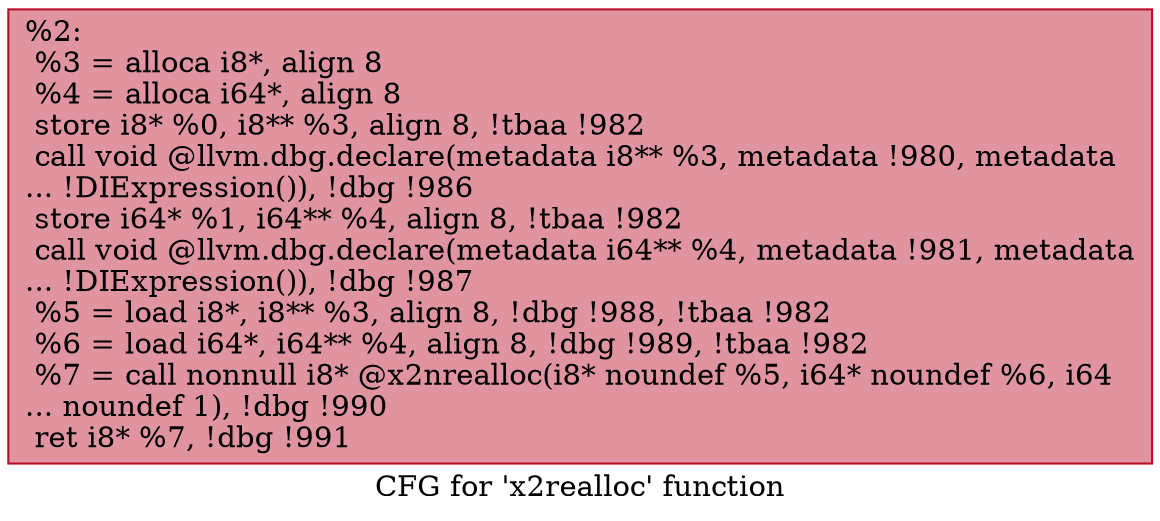 digraph "CFG for 'x2realloc' function" {
	label="CFG for 'x2realloc' function";

	Node0x25e9bf0 [shape=record,color="#b70d28ff", style=filled, fillcolor="#b70d2870",label="{%2:\l  %3 = alloca i8*, align 8\l  %4 = alloca i64*, align 8\l  store i8* %0, i8** %3, align 8, !tbaa !982\l  call void @llvm.dbg.declare(metadata i8** %3, metadata !980, metadata\l... !DIExpression()), !dbg !986\l  store i64* %1, i64** %4, align 8, !tbaa !982\l  call void @llvm.dbg.declare(metadata i64** %4, metadata !981, metadata\l... !DIExpression()), !dbg !987\l  %5 = load i8*, i8** %3, align 8, !dbg !988, !tbaa !982\l  %6 = load i64*, i64** %4, align 8, !dbg !989, !tbaa !982\l  %7 = call nonnull i8* @x2nrealloc(i8* noundef %5, i64* noundef %6, i64\l... noundef 1), !dbg !990\l  ret i8* %7, !dbg !991\l}"];
}
